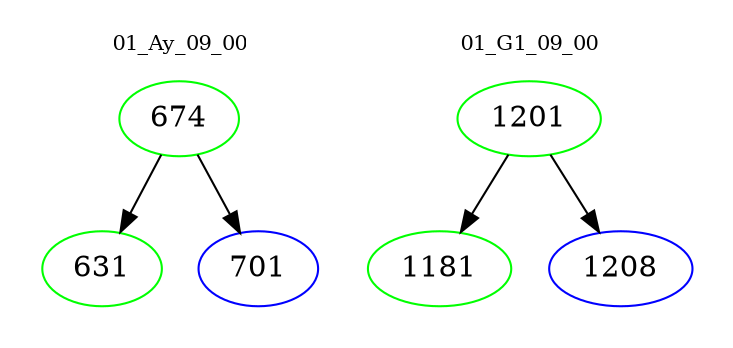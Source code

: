 digraph{
subgraph cluster_0 {
color = white
label = "01_Ay_09_00";
fontsize=10;
T0_674 [label="674", color="green"]
T0_674 -> T0_631 [color="black"]
T0_631 [label="631", color="green"]
T0_674 -> T0_701 [color="black"]
T0_701 [label="701", color="blue"]
}
subgraph cluster_1 {
color = white
label = "01_G1_09_00";
fontsize=10;
T1_1201 [label="1201", color="green"]
T1_1201 -> T1_1181 [color="black"]
T1_1181 [label="1181", color="green"]
T1_1201 -> T1_1208 [color="black"]
T1_1208 [label="1208", color="blue"]
}
}
